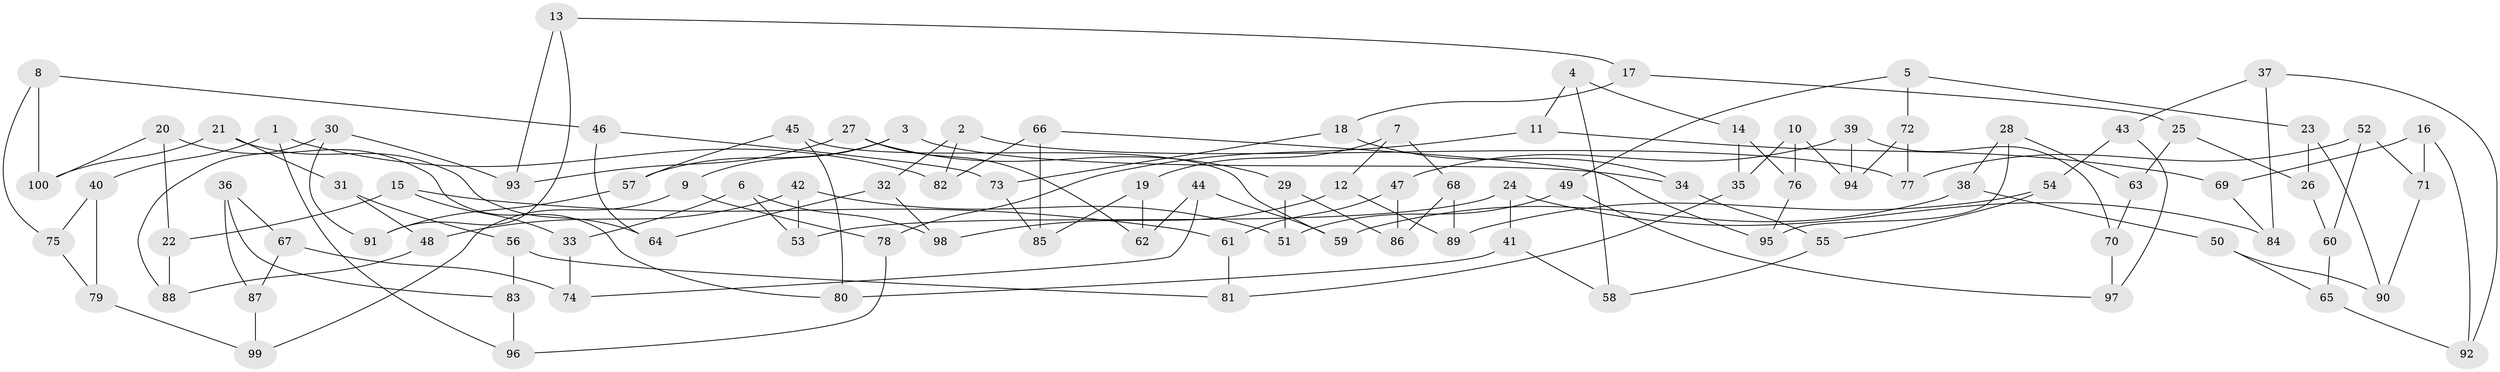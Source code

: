 // Generated by graph-tools (version 1.1) at 2025/39/02/21/25 10:39:00]
// undirected, 100 vertices, 150 edges
graph export_dot {
graph [start="1"]
  node [color=gray90,style=filled];
  1;
  2;
  3;
  4;
  5;
  6;
  7;
  8;
  9;
  10;
  11;
  12;
  13;
  14;
  15;
  16;
  17;
  18;
  19;
  20;
  21;
  22;
  23;
  24;
  25;
  26;
  27;
  28;
  29;
  30;
  31;
  32;
  33;
  34;
  35;
  36;
  37;
  38;
  39;
  40;
  41;
  42;
  43;
  44;
  45;
  46;
  47;
  48;
  49;
  50;
  51;
  52;
  53;
  54;
  55;
  56;
  57;
  58;
  59;
  60;
  61;
  62;
  63;
  64;
  65;
  66;
  67;
  68;
  69;
  70;
  71;
  72;
  73;
  74;
  75;
  76;
  77;
  78;
  79;
  80;
  81;
  82;
  83;
  84;
  85;
  86;
  87;
  88;
  89;
  90;
  91;
  92;
  93;
  94;
  95;
  96;
  97;
  98;
  99;
  100;
  1 -- 82;
  1 -- 40;
  1 -- 96;
  2 -- 77;
  2 -- 32;
  2 -- 82;
  3 -- 9;
  3 -- 34;
  3 -- 57;
  4 -- 58;
  4 -- 14;
  4 -- 11;
  5 -- 72;
  5 -- 23;
  5 -- 49;
  6 -- 33;
  6 -- 98;
  6 -- 53;
  7 -- 68;
  7 -- 19;
  7 -- 12;
  8 -- 75;
  8 -- 100;
  8 -- 46;
  9 -- 99;
  9 -- 78;
  10 -- 76;
  10 -- 94;
  10 -- 35;
  11 -- 78;
  11 -- 69;
  12 -- 89;
  12 -- 98;
  13 -- 17;
  13 -- 93;
  13 -- 91;
  14 -- 35;
  14 -- 76;
  15 -- 61;
  15 -- 33;
  15 -- 22;
  16 -- 71;
  16 -- 92;
  16 -- 69;
  17 -- 18;
  17 -- 25;
  18 -- 73;
  18 -- 34;
  19 -- 85;
  19 -- 62;
  20 -- 80;
  20 -- 22;
  20 -- 100;
  21 -- 31;
  21 -- 64;
  21 -- 100;
  22 -- 88;
  23 -- 90;
  23 -- 26;
  24 -- 84;
  24 -- 53;
  24 -- 41;
  25 -- 63;
  25 -- 26;
  26 -- 60;
  27 -- 62;
  27 -- 29;
  27 -- 93;
  28 -- 38;
  28 -- 95;
  28 -- 63;
  29 -- 86;
  29 -- 51;
  30 -- 93;
  30 -- 91;
  30 -- 88;
  31 -- 48;
  31 -- 56;
  32 -- 64;
  32 -- 98;
  33 -- 74;
  34 -- 55;
  35 -- 81;
  36 -- 67;
  36 -- 83;
  36 -- 87;
  37 -- 92;
  37 -- 43;
  37 -- 84;
  38 -- 59;
  38 -- 50;
  39 -- 47;
  39 -- 94;
  39 -- 70;
  40 -- 79;
  40 -- 75;
  41 -- 80;
  41 -- 58;
  42 -- 48;
  42 -- 51;
  42 -- 53;
  43 -- 54;
  43 -- 97;
  44 -- 74;
  44 -- 62;
  44 -- 59;
  45 -- 80;
  45 -- 57;
  45 -- 59;
  46 -- 64;
  46 -- 73;
  47 -- 61;
  47 -- 86;
  48 -- 88;
  49 -- 97;
  49 -- 51;
  50 -- 65;
  50 -- 90;
  52 -- 60;
  52 -- 71;
  52 -- 77;
  54 -- 55;
  54 -- 89;
  55 -- 58;
  56 -- 83;
  56 -- 81;
  57 -- 91;
  60 -- 65;
  61 -- 81;
  63 -- 70;
  65 -- 92;
  66 -- 82;
  66 -- 95;
  66 -- 85;
  67 -- 87;
  67 -- 74;
  68 -- 89;
  68 -- 86;
  69 -- 84;
  70 -- 97;
  71 -- 90;
  72 -- 77;
  72 -- 94;
  73 -- 85;
  75 -- 79;
  76 -- 95;
  78 -- 96;
  79 -- 99;
  83 -- 96;
  87 -- 99;
}
